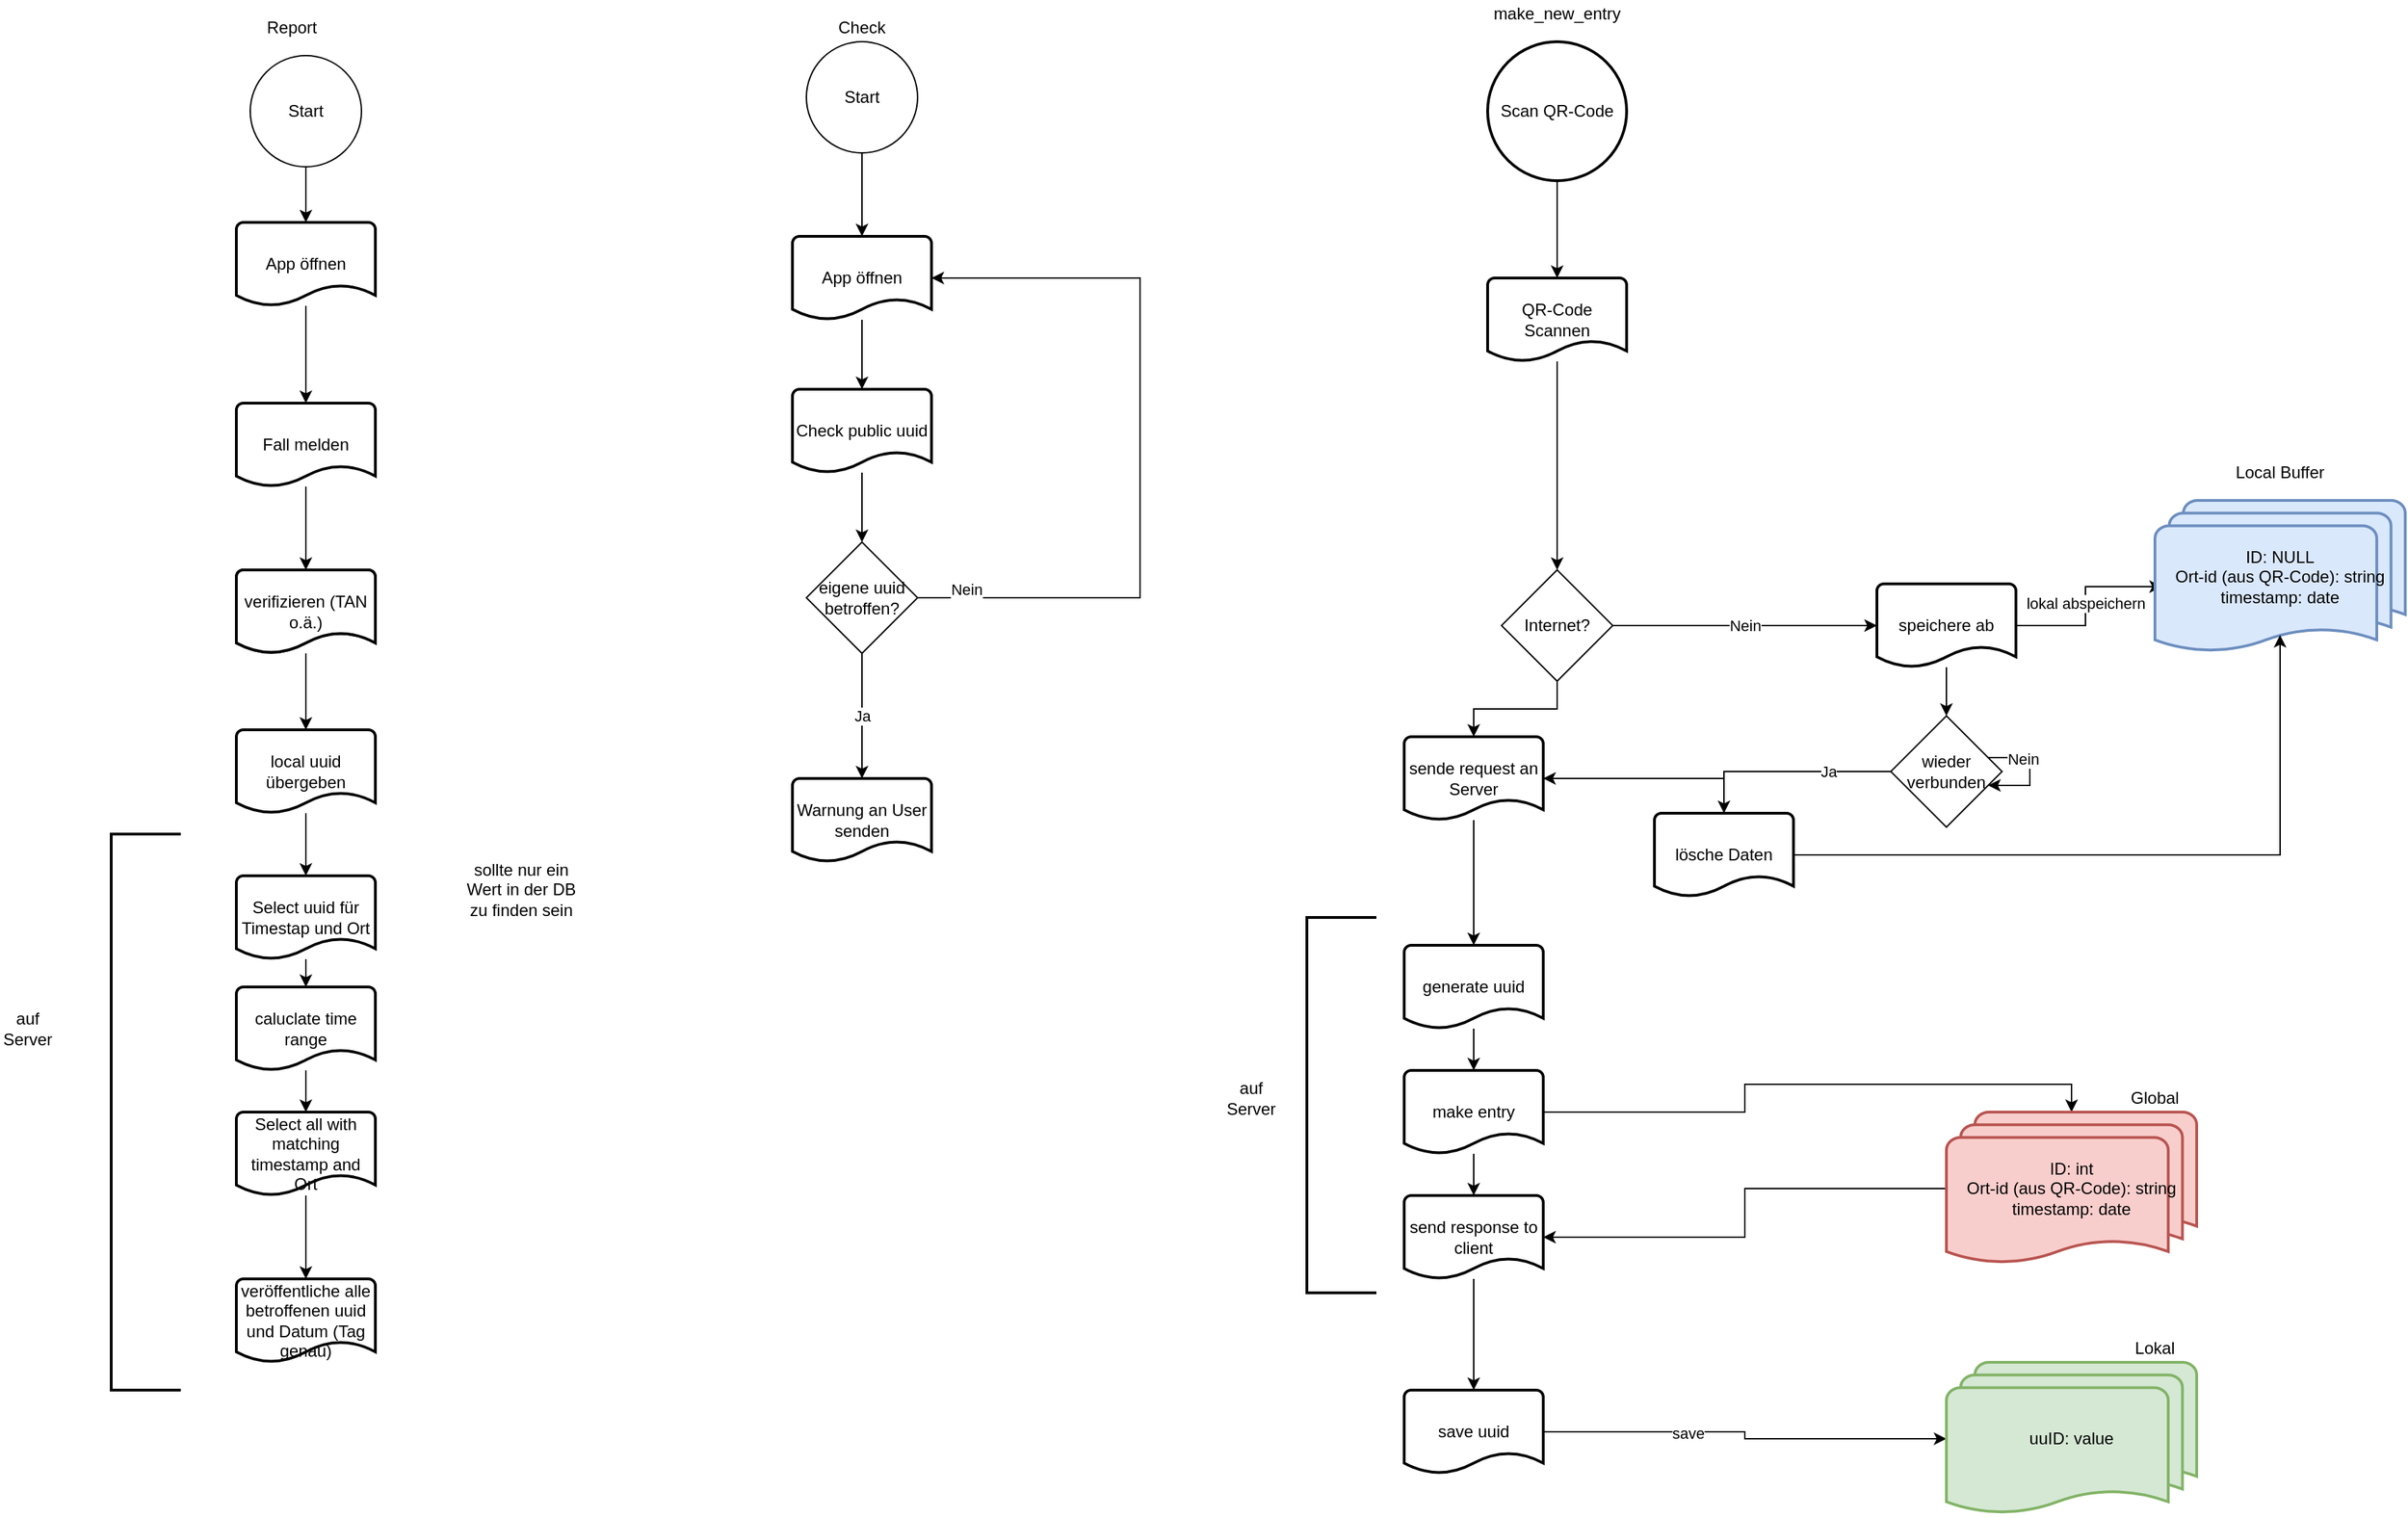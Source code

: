 <mxfile version="13.9.9" type="device"><diagram id="UZbVeIqjKQ_n6iIrZzhW" name="Page-1"><mxGraphModel dx="2600" dy="725" grid="1" gridSize="10" guides="1" tooltips="1" connect="1" arrows="1" fold="1" page="1" pageScale="1" pageWidth="827" pageHeight="1169" math="0" shadow="0"><root><mxCell id="0"/><mxCell id="1" parent="0"/><mxCell id="hw5ZJoV1nXsYv9Vt88Hg-3" style="edgeStyle=orthogonalEdgeStyle;rounded=0;orthogonalLoop=1;jettySize=auto;html=1;entryX=0.5;entryY=0;entryDx=0;entryDy=0;entryPerimeter=0;" parent="1" source="hw5ZJoV1nXsYv9Vt88Hg-1" target="hw5ZJoV1nXsYv9Vt88Hg-4" edge="1"><mxGeometry relative="1" as="geometry"><mxPoint x="190" y="190" as="targetPoint"/></mxGeometry></mxCell><mxCell id="hw5ZJoV1nXsYv9Vt88Hg-1" value="Scan QR-Code" style="strokeWidth=2;html=1;shape=mxgraph.flowchart.start_2;whiteSpace=wrap;" parent="1" vertex="1"><mxGeometry x="140" y="30" width="100" height="100" as="geometry"/></mxCell><mxCell id="hw5ZJoV1nXsYv9Vt88Hg-67" style="edgeStyle=orthogonalEdgeStyle;rounded=0;orthogonalLoop=1;jettySize=auto;html=1;" parent="1" source="hw5ZJoV1nXsYv9Vt88Hg-4" target="hw5ZJoV1nXsYv9Vt88Hg-66" edge="1"><mxGeometry relative="1" as="geometry"/></mxCell><mxCell id="hw5ZJoV1nXsYv9Vt88Hg-4" value="QR-Code Scannen" style="strokeWidth=2;html=1;shape=mxgraph.flowchart.document2;whiteSpace=wrap;size=0.25;shadow=0;sketch=0;" parent="1" vertex="1"><mxGeometry x="140" y="200" width="100" height="60" as="geometry"/></mxCell><mxCell id="hw5ZJoV1nXsYv9Vt88Hg-8" value="lokal abspeichern" style="edgeStyle=orthogonalEdgeStyle;rounded=0;orthogonalLoop=1;jettySize=auto;html=1;entryX=0.028;entryY=0.564;entryDx=0;entryDy=0;entryPerimeter=0;" parent="1" source="hw5ZJoV1nXsYv9Vt88Hg-6" target="hw5ZJoV1nXsYv9Vt88Hg-7" edge="1"><mxGeometry relative="1" as="geometry"/></mxCell><mxCell id="hw5ZJoV1nXsYv9Vt88Hg-72" style="edgeStyle=orthogonalEdgeStyle;rounded=0;orthogonalLoop=1;jettySize=auto;html=1;entryX=0.5;entryY=0;entryDx=0;entryDy=0;" parent="1" source="hw5ZJoV1nXsYv9Vt88Hg-6" target="hw5ZJoV1nXsYv9Vt88Hg-70" edge="1"><mxGeometry relative="1" as="geometry"/></mxCell><mxCell id="hw5ZJoV1nXsYv9Vt88Hg-6" value="speichere ab" style="strokeWidth=2;html=1;shape=mxgraph.flowchart.document2;whiteSpace=wrap;size=0.25;" parent="1" vertex="1"><mxGeometry x="420" y="420" width="100" height="60" as="geometry"/></mxCell><mxCell id="hw5ZJoV1nXsYv9Vt88Hg-7" value="ID: NULL&lt;br&gt;Ort-id (aus QR-Code): string&lt;br&gt;timestamp: date" style="strokeWidth=2;html=1;shape=mxgraph.flowchart.multi-document;whiteSpace=wrap;fillColor=#dae8fc;strokeColor=#6c8ebf;" parent="1" vertex="1"><mxGeometry x="620" y="360" width="180" height="110" as="geometry"/></mxCell><mxCell id="hw5ZJoV1nXsYv9Vt88Hg-19" style="edgeStyle=orthogonalEdgeStyle;rounded=0;orthogonalLoop=1;jettySize=auto;html=1;" parent="1" source="hw5ZJoV1nXsYv9Vt88Hg-9" target="hw5ZJoV1nXsYv9Vt88Hg-15" edge="1"><mxGeometry relative="1" as="geometry"/></mxCell><mxCell id="hw5ZJoV1nXsYv9Vt88Hg-9" value="sende request an Server" style="strokeWidth=2;html=1;shape=mxgraph.flowchart.document2;whiteSpace=wrap;size=0.25;" parent="1" vertex="1"><mxGeometry x="80" y="530" width="100" height="60" as="geometry"/></mxCell><mxCell id="hw5ZJoV1nXsYv9Vt88Hg-21" style="edgeStyle=orthogonalEdgeStyle;rounded=0;orthogonalLoop=1;jettySize=auto;html=1;" parent="1" source="hw5ZJoV1nXsYv9Vt88Hg-15" target="hw5ZJoV1nXsYv9Vt88Hg-20" edge="1"><mxGeometry relative="1" as="geometry"/></mxCell><mxCell id="hw5ZJoV1nXsYv9Vt88Hg-15" value="generate uuid" style="strokeWidth=2;html=1;shape=mxgraph.flowchart.document2;whiteSpace=wrap;size=0.25;" parent="1" vertex="1"><mxGeometry x="80" y="680" width="100" height="60" as="geometry"/></mxCell><mxCell id="hw5ZJoV1nXsYv9Vt88Hg-16" value="" style="strokeWidth=2;html=1;shape=mxgraph.flowchart.annotation_1;align=left;pointerEvents=1;" parent="1" vertex="1"><mxGeometry x="10" y="660" width="50" height="270" as="geometry"/></mxCell><mxCell id="hw5ZJoV1nXsYv9Vt88Hg-18" value="auf Server" style="text;html=1;strokeColor=none;fillColor=none;align=center;verticalAlign=middle;whiteSpace=wrap;rounded=0;" parent="1" vertex="1"><mxGeometry x="-50" y="780" width="40" height="20" as="geometry"/></mxCell><mxCell id="hw5ZJoV1nXsYv9Vt88Hg-25" style="edgeStyle=orthogonalEdgeStyle;rounded=0;orthogonalLoop=1;jettySize=auto;html=1;" parent="1" source="hw5ZJoV1nXsYv9Vt88Hg-20" target="hw5ZJoV1nXsYv9Vt88Hg-22" edge="1"><mxGeometry relative="1" as="geometry"/></mxCell><mxCell id="hw5ZJoV1nXsYv9Vt88Hg-62" style="edgeStyle=orthogonalEdgeStyle;rounded=0;orthogonalLoop=1;jettySize=auto;html=1;entryX=0.5;entryY=0;entryDx=0;entryDy=0;entryPerimeter=0;" parent="1" source="hw5ZJoV1nXsYv9Vt88Hg-20" target="hw5ZJoV1nXsYv9Vt88Hg-23" edge="1"><mxGeometry relative="1" as="geometry"><Array as="points"/></mxGeometry></mxCell><mxCell id="hw5ZJoV1nXsYv9Vt88Hg-20" value="make entry" style="strokeWidth=2;html=1;shape=mxgraph.flowchart.document2;whiteSpace=wrap;size=0.25;" parent="1" vertex="1"><mxGeometry x="80" y="770" width="100" height="60" as="geometry"/></mxCell><mxCell id="hw5ZJoV1nXsYv9Vt88Hg-28" style="edgeStyle=orthogonalEdgeStyle;rounded=0;orthogonalLoop=1;jettySize=auto;html=1;" parent="1" source="hw5ZJoV1nXsYv9Vt88Hg-22" target="hw5ZJoV1nXsYv9Vt88Hg-27" edge="1"><mxGeometry relative="1" as="geometry"/></mxCell><mxCell id="hw5ZJoV1nXsYv9Vt88Hg-22" value="send response to client" style="strokeWidth=2;html=1;shape=mxgraph.flowchart.document2;whiteSpace=wrap;size=0.25;" parent="1" vertex="1"><mxGeometry x="80" y="860" width="100" height="60" as="geometry"/></mxCell><mxCell id="hw5ZJoV1nXsYv9Vt88Hg-24" style="edgeStyle=orthogonalEdgeStyle;rounded=0;orthogonalLoop=1;jettySize=auto;html=1;" parent="1" source="hw5ZJoV1nXsYv9Vt88Hg-23" target="hw5ZJoV1nXsYv9Vt88Hg-22" edge="1"><mxGeometry relative="1" as="geometry"/></mxCell><mxCell id="hw5ZJoV1nXsYv9Vt88Hg-23" value="ID: int&lt;br&gt;Ort-id (aus QR-Code): string&lt;br&gt;timestamp: date" style="strokeWidth=2;html=1;shape=mxgraph.flowchart.multi-document;whiteSpace=wrap;fillColor=#f8cecc;strokeColor=#b85450;" parent="1" vertex="1"><mxGeometry x="470" y="800" width="180" height="110" as="geometry"/></mxCell><mxCell id="hw5ZJoV1nXsYv9Vt88Hg-30" style="edgeStyle=orthogonalEdgeStyle;rounded=0;orthogonalLoop=1;jettySize=auto;html=1;entryX=0;entryY=0.5;entryDx=0;entryDy=0;entryPerimeter=0;" parent="1" source="hw5ZJoV1nXsYv9Vt88Hg-27" target="hw5ZJoV1nXsYv9Vt88Hg-29" edge="1"><mxGeometry relative="1" as="geometry"/></mxCell><mxCell id="hw5ZJoV1nXsYv9Vt88Hg-31" value="save" style="edgeLabel;html=1;align=center;verticalAlign=middle;resizable=0;points=[];" parent="hw5ZJoV1nXsYv9Vt88Hg-30" vertex="1" connectable="0"><mxGeometry x="-0.295" y="-1" relative="1" as="geometry"><mxPoint as="offset"/></mxGeometry></mxCell><mxCell id="hw5ZJoV1nXsYv9Vt88Hg-27" value="save uuid" style="strokeWidth=2;html=1;shape=mxgraph.flowchart.document2;whiteSpace=wrap;size=0.25;" parent="1" vertex="1"><mxGeometry x="80" y="1000" width="100" height="60" as="geometry"/></mxCell><mxCell id="hw5ZJoV1nXsYv9Vt88Hg-29" value="uuID: value" style="strokeWidth=2;html=1;shape=mxgraph.flowchart.multi-document;whiteSpace=wrap;fillColor=#d5e8d4;strokeColor=#82b366;" parent="1" vertex="1"><mxGeometry x="470" y="980" width="180" height="110" as="geometry"/></mxCell><mxCell id="hw5ZJoV1nXsYv9Vt88Hg-34" style="edgeStyle=orthogonalEdgeStyle;rounded=0;orthogonalLoop=1;jettySize=auto;html=1;" parent="1" source="hw5ZJoV1nXsYv9Vt88Hg-32" target="hw5ZJoV1nXsYv9Vt88Hg-33" edge="1"><mxGeometry relative="1" as="geometry"/></mxCell><mxCell id="hw5ZJoV1nXsYv9Vt88Hg-32" value="Start" style="ellipse;whiteSpace=wrap;html=1;aspect=fixed;" parent="1" vertex="1"><mxGeometry x="-750" y="40" width="80" height="80" as="geometry"/></mxCell><mxCell id="hw5ZJoV1nXsYv9Vt88Hg-36" style="edgeStyle=orthogonalEdgeStyle;rounded=0;orthogonalLoop=1;jettySize=auto;html=1;" parent="1" source="hw5ZJoV1nXsYv9Vt88Hg-33" target="hw5ZJoV1nXsYv9Vt88Hg-35" edge="1"><mxGeometry relative="1" as="geometry"/></mxCell><mxCell id="hw5ZJoV1nXsYv9Vt88Hg-33" value="App öffnen" style="strokeWidth=2;html=1;shape=mxgraph.flowchart.document2;whiteSpace=wrap;size=0.25;" parent="1" vertex="1"><mxGeometry x="-760" y="160" width="100" height="60" as="geometry"/></mxCell><mxCell id="hw5ZJoV1nXsYv9Vt88Hg-38" style="edgeStyle=orthogonalEdgeStyle;rounded=0;orthogonalLoop=1;jettySize=auto;html=1;entryX=0.5;entryY=0;entryDx=0;entryDy=0;" parent="1" source="hw5ZJoV1nXsYv9Vt88Hg-35" target="hw5ZJoV1nXsYv9Vt88Hg-37" edge="1"><mxGeometry relative="1" as="geometry"/></mxCell><mxCell id="hw5ZJoV1nXsYv9Vt88Hg-35" value="Fall melden" style="strokeWidth=2;html=1;shape=mxgraph.flowchart.document2;whiteSpace=wrap;size=0.25;" parent="1" vertex="1"><mxGeometry x="-760" y="290" width="100" height="60" as="geometry"/></mxCell><mxCell id="hw5ZJoV1nXsYv9Vt88Hg-37" value="verifizieren" style="strokeWidth=2;html=1;shape=mxgraph.flowchart.document2;whiteSpace=wrap;size=0.25;" parent="1" vertex="1"><mxGeometry x="-760" y="410" width="100" height="60" as="geometry"/></mxCell><mxCell id="hw5ZJoV1nXsYv9Vt88Hg-42" style="edgeStyle=orthogonalEdgeStyle;rounded=0;orthogonalLoop=1;jettySize=auto;html=1;" parent="1" source="hw5ZJoV1nXsYv9Vt88Hg-39" target="hw5ZJoV1nXsYv9Vt88Hg-41" edge="1"><mxGeometry relative="1" as="geometry"/></mxCell><mxCell id="hw5ZJoV1nXsYv9Vt88Hg-39" value="verifizieren (TAN o.ä.)" style="strokeWidth=2;html=1;shape=mxgraph.flowchart.document2;whiteSpace=wrap;size=0.25;" parent="1" vertex="1"><mxGeometry x="-760" y="410" width="100" height="60" as="geometry"/></mxCell><mxCell id="hw5ZJoV1nXsYv9Vt88Hg-46" style="edgeStyle=orthogonalEdgeStyle;rounded=0;orthogonalLoop=1;jettySize=auto;html=1;entryX=0.5;entryY=0;entryDx=0;entryDy=0;" parent="1" source="hw5ZJoV1nXsYv9Vt88Hg-41" target="hw5ZJoV1nXsYv9Vt88Hg-45" edge="1"><mxGeometry relative="1" as="geometry"/></mxCell><mxCell id="hw5ZJoV1nXsYv9Vt88Hg-41" value="local uuid übergeben" style="strokeWidth=2;html=1;shape=mxgraph.flowchart.document2;whiteSpace=wrap;size=0.25;" parent="1" vertex="1"><mxGeometry x="-760" y="525" width="100" height="60" as="geometry"/></mxCell><mxCell id="hw5ZJoV1nXsYv9Vt88Hg-43" value="" style="strokeWidth=2;html=1;shape=mxgraph.flowchart.annotation_1;align=left;pointerEvents=1;" parent="1" vertex="1"><mxGeometry x="-850" y="600" width="50" height="400" as="geometry"/></mxCell><mxCell id="hw5ZJoV1nXsYv9Vt88Hg-44" value="auf Server" style="text;html=1;strokeColor=none;fillColor=none;align=center;verticalAlign=middle;whiteSpace=wrap;rounded=0;" parent="1" vertex="1"><mxGeometry x="-930" y="730" width="40" height="20" as="geometry"/></mxCell><mxCell id="hw5ZJoV1nXsYv9Vt88Hg-86" style="edgeStyle=orthogonalEdgeStyle;rounded=0;orthogonalLoop=1;jettySize=auto;html=1;" parent="1" source="hw5ZJoV1nXsYv9Vt88Hg-45" target="hw5ZJoV1nXsYv9Vt88Hg-85" edge="1"><mxGeometry relative="1" as="geometry"/></mxCell><mxCell id="hw5ZJoV1nXsYv9Vt88Hg-45" value="Select uuid für Timestap und Ort" style="strokeWidth=2;html=1;shape=mxgraph.flowchart.document2;whiteSpace=wrap;size=0.25;" parent="1" vertex="1"><mxGeometry x="-760" y="630" width="100" height="60" as="geometry"/></mxCell><mxCell id="hw5ZJoV1nXsYv9Vt88Hg-50" style="edgeStyle=orthogonalEdgeStyle;rounded=0;orthogonalLoop=1;jettySize=auto;html=1;" parent="1" source="hw5ZJoV1nXsYv9Vt88Hg-47" target="hw5ZJoV1nXsYv9Vt88Hg-49" edge="1"><mxGeometry relative="1" as="geometry"/></mxCell><mxCell id="hw5ZJoV1nXsYv9Vt88Hg-47" value="Select all with matching timestamp and Ort" style="strokeWidth=2;html=1;shape=mxgraph.flowchart.document2;whiteSpace=wrap;size=0.25;" parent="1" vertex="1"><mxGeometry x="-760" y="800" width="100" height="60" as="geometry"/></mxCell><mxCell id="hw5ZJoV1nXsYv9Vt88Hg-49" value="veröffentliche alle betroffenen uuid und Datum (Tag genau)" style="strokeWidth=2;html=1;shape=mxgraph.flowchart.document2;whiteSpace=wrap;size=0.25;" parent="1" vertex="1"><mxGeometry x="-760" y="920" width="100" height="60" as="geometry"/></mxCell><mxCell id="hw5ZJoV1nXsYv9Vt88Hg-53" style="edgeStyle=orthogonalEdgeStyle;rounded=0;orthogonalLoop=1;jettySize=auto;html=1;" parent="1" source="hw5ZJoV1nXsYv9Vt88Hg-51" target="hw5ZJoV1nXsYv9Vt88Hg-52" edge="1"><mxGeometry relative="1" as="geometry"/></mxCell><mxCell id="hw5ZJoV1nXsYv9Vt88Hg-51" value="Start" style="ellipse;whiteSpace=wrap;html=1;aspect=fixed;" parent="1" vertex="1"><mxGeometry x="-350" y="30" width="80" height="80" as="geometry"/></mxCell><mxCell id="hw5ZJoV1nXsYv9Vt88Hg-55" style="edgeStyle=orthogonalEdgeStyle;rounded=0;orthogonalLoop=1;jettySize=auto;html=1;" parent="1" source="hw5ZJoV1nXsYv9Vt88Hg-52" target="hw5ZJoV1nXsYv9Vt88Hg-54" edge="1"><mxGeometry relative="1" as="geometry"/></mxCell><mxCell id="hw5ZJoV1nXsYv9Vt88Hg-52" value="App öffnen" style="strokeWidth=2;html=1;shape=mxgraph.flowchart.document2;whiteSpace=wrap;size=0.25;" parent="1" vertex="1"><mxGeometry x="-360" y="170" width="100" height="60" as="geometry"/></mxCell><mxCell id="hw5ZJoV1nXsYv9Vt88Hg-57" style="edgeStyle=orthogonalEdgeStyle;rounded=0;orthogonalLoop=1;jettySize=auto;html=1;" parent="1" source="hw5ZJoV1nXsYv9Vt88Hg-54" target="hw5ZJoV1nXsYv9Vt88Hg-56" edge="1"><mxGeometry relative="1" as="geometry"/></mxCell><mxCell id="hw5ZJoV1nXsYv9Vt88Hg-54" value="Check public uuid" style="strokeWidth=2;html=1;shape=mxgraph.flowchart.document2;whiteSpace=wrap;size=0.25;" parent="1" vertex="1"><mxGeometry x="-360" y="280" width="100" height="60" as="geometry"/></mxCell><mxCell id="hw5ZJoV1nXsYv9Vt88Hg-58" style="edgeStyle=orthogonalEdgeStyle;rounded=0;orthogonalLoop=1;jettySize=auto;html=1;entryX=1;entryY=0.5;entryDx=0;entryDy=0;" parent="1" source="hw5ZJoV1nXsYv9Vt88Hg-56" target="hw5ZJoV1nXsYv9Vt88Hg-52" edge="1"><mxGeometry relative="1" as="geometry"><Array as="points"><mxPoint x="-110" y="430"/><mxPoint x="-110" y="200"/></Array></mxGeometry></mxCell><mxCell id="hw5ZJoV1nXsYv9Vt88Hg-59" value="Nein" style="edgeLabel;html=1;align=center;verticalAlign=middle;resizable=0;points=[];" parent="hw5ZJoV1nXsYv9Vt88Hg-58" vertex="1" connectable="0"><mxGeometry x="-0.873" y="6" relative="1" as="geometry"><mxPoint as="offset"/></mxGeometry></mxCell><mxCell id="hw5ZJoV1nXsYv9Vt88Hg-61" value="Ja" style="edgeStyle=orthogonalEdgeStyle;rounded=0;orthogonalLoop=1;jettySize=auto;html=1;" parent="1" source="hw5ZJoV1nXsYv9Vt88Hg-56" target="hw5ZJoV1nXsYv9Vt88Hg-60" edge="1"><mxGeometry relative="1" as="geometry"/></mxCell><mxCell id="hw5ZJoV1nXsYv9Vt88Hg-56" value="eigene uuid betroffen?" style="rhombus;whiteSpace=wrap;html=1;" parent="1" vertex="1"><mxGeometry x="-350" y="390" width="80" height="80" as="geometry"/></mxCell><mxCell id="hw5ZJoV1nXsYv9Vt88Hg-60" value="Warnung an User senden" style="strokeWidth=2;html=1;shape=mxgraph.flowchart.document2;whiteSpace=wrap;size=0.25;" parent="1" vertex="1"><mxGeometry x="-360" y="560" width="100" height="60" as="geometry"/></mxCell><mxCell id="hw5ZJoV1nXsYv9Vt88Hg-63" value="Local Buffer" style="text;html=1;strokeColor=none;fillColor=none;align=center;verticalAlign=middle;whiteSpace=wrap;rounded=0;" parent="1" vertex="1"><mxGeometry x="665" y="330" width="90" height="20" as="geometry"/></mxCell><mxCell id="hw5ZJoV1nXsYv9Vt88Hg-64" value="Global" style="text;html=1;strokeColor=none;fillColor=none;align=center;verticalAlign=middle;whiteSpace=wrap;rounded=0;" parent="1" vertex="1"><mxGeometry x="600" y="780" width="40" height="20" as="geometry"/></mxCell><mxCell id="hw5ZJoV1nXsYv9Vt88Hg-65" value="Lokal" style="text;html=1;strokeColor=none;fillColor=none;align=center;verticalAlign=middle;whiteSpace=wrap;rounded=0;" parent="1" vertex="1"><mxGeometry x="600" y="960" width="40" height="20" as="geometry"/></mxCell><mxCell id="hw5ZJoV1nXsYv9Vt88Hg-68" style="edgeStyle=orthogonalEdgeStyle;rounded=0;orthogonalLoop=1;jettySize=auto;html=1;exitX=0.5;exitY=1;exitDx=0;exitDy=0;" parent="1" source="hw5ZJoV1nXsYv9Vt88Hg-66" target="hw5ZJoV1nXsYv9Vt88Hg-9" edge="1"><mxGeometry relative="1" as="geometry"/></mxCell><mxCell id="hw5ZJoV1nXsYv9Vt88Hg-69" value="Nein" style="edgeStyle=orthogonalEdgeStyle;rounded=0;orthogonalLoop=1;jettySize=auto;html=1;" parent="1" source="hw5ZJoV1nXsYv9Vt88Hg-66" target="hw5ZJoV1nXsYv9Vt88Hg-6" edge="1"><mxGeometry relative="1" as="geometry"><Array as="points"><mxPoint x="280" y="450"/></Array></mxGeometry></mxCell><mxCell id="hw5ZJoV1nXsYv9Vt88Hg-66" value="Internet?" style="rhombus;whiteSpace=wrap;html=1;" parent="1" vertex="1"><mxGeometry x="150" y="410" width="80" height="80" as="geometry"/></mxCell><mxCell id="hw5ZJoV1nXsYv9Vt88Hg-74" style="edgeStyle=orthogonalEdgeStyle;rounded=0;orthogonalLoop=1;jettySize=auto;html=1;entryX=1;entryY=0.5;entryDx=0;entryDy=0;" parent="1" source="hw5ZJoV1nXsYv9Vt88Hg-70" target="hw5ZJoV1nXsYv9Vt88Hg-9" edge="1"><mxGeometry relative="1" as="geometry"><Array as="points"><mxPoint x="310" y="555"/><mxPoint x="310" y="560"/></Array></mxGeometry></mxCell><mxCell id="hw5ZJoV1nXsYv9Vt88Hg-75" style="edgeStyle=orthogonalEdgeStyle;rounded=0;orthogonalLoop=1;jettySize=auto;html=1;entryX=0.5;entryY=0;entryDx=0;entryDy=0;" parent="1" source="hw5ZJoV1nXsYv9Vt88Hg-70" target="hw5ZJoV1nXsYv9Vt88Hg-73" edge="1"><mxGeometry relative="1" as="geometry"/></mxCell><mxCell id="hw5ZJoV1nXsYv9Vt88Hg-78" value="Ja" style="edgeLabel;html=1;align=center;verticalAlign=middle;resizable=0;points=[];" parent="hw5ZJoV1nXsYv9Vt88Hg-75" vertex="1" connectable="0"><mxGeometry x="-0.403" relative="1" as="geometry"><mxPoint as="offset"/></mxGeometry></mxCell><mxCell id="hw5ZJoV1nXsYv9Vt88Hg-70" value="wieder verbunden" style="rhombus;whiteSpace=wrap;html=1;" parent="1" vertex="1"><mxGeometry x="430" y="515" width="80" height="80" as="geometry"/></mxCell><mxCell id="hw5ZJoV1nXsYv9Vt88Hg-76" style="edgeStyle=orthogonalEdgeStyle;rounded=0;orthogonalLoop=1;jettySize=auto;html=1;entryX=0.5;entryY=0.88;entryDx=0;entryDy=0;entryPerimeter=0;" parent="1" source="hw5ZJoV1nXsYv9Vt88Hg-73" target="hw5ZJoV1nXsYv9Vt88Hg-7" edge="1"><mxGeometry relative="1" as="geometry"/></mxCell><mxCell id="hw5ZJoV1nXsYv9Vt88Hg-73" value="lösche Daten" style="strokeWidth=2;html=1;shape=mxgraph.flowchart.document2;whiteSpace=wrap;size=0.25;" parent="1" vertex="1"><mxGeometry x="260" y="585" width="100" height="60" as="geometry"/></mxCell><mxCell id="hw5ZJoV1nXsYv9Vt88Hg-77" style="edgeStyle=orthogonalEdgeStyle;rounded=0;orthogonalLoop=1;jettySize=auto;html=1;" parent="1" source="hw5ZJoV1nXsYv9Vt88Hg-70" target="hw5ZJoV1nXsYv9Vt88Hg-70" edge="1"><mxGeometry relative="1" as="geometry"/></mxCell><mxCell id="hw5ZJoV1nXsYv9Vt88Hg-79" value="Nein" style="edgeLabel;html=1;align=center;verticalAlign=middle;resizable=0;points=[];" parent="hw5ZJoV1nXsYv9Vt88Hg-77" vertex="1" connectable="0"><mxGeometry x="-0.382" y="-1" relative="1" as="geometry"><mxPoint as="offset"/></mxGeometry></mxCell><mxCell id="hw5ZJoV1nXsYv9Vt88Hg-80" value="sollte nur ein Wert in der DB zu finden sein" style="text;html=1;strokeColor=none;fillColor=none;align=center;verticalAlign=middle;whiteSpace=wrap;rounded=0;" parent="1" vertex="1"><mxGeometry x="-600" y="630" width="90" height="20" as="geometry"/></mxCell><mxCell id="hw5ZJoV1nXsYv9Vt88Hg-81" value="Report" style="text;html=1;strokeColor=none;fillColor=none;align=center;verticalAlign=middle;whiteSpace=wrap;rounded=0;" parent="1" vertex="1"><mxGeometry x="-740" y="10" width="40" height="20" as="geometry"/></mxCell><mxCell id="hw5ZJoV1nXsYv9Vt88Hg-82" value="make_new_entry" style="text;html=1;strokeColor=none;fillColor=none;align=center;verticalAlign=middle;whiteSpace=wrap;rounded=0;" parent="1" vertex="1"><mxGeometry x="170" width="40" height="20" as="geometry"/></mxCell><mxCell id="hw5ZJoV1nXsYv9Vt88Hg-83" value="Check" style="text;html=1;strokeColor=none;fillColor=none;align=center;verticalAlign=middle;whiteSpace=wrap;rounded=0;" parent="1" vertex="1"><mxGeometry x="-330" y="10" width="40" height="20" as="geometry"/></mxCell><mxCell id="hw5ZJoV1nXsYv9Vt88Hg-87" style="edgeStyle=orthogonalEdgeStyle;rounded=0;orthogonalLoop=1;jettySize=auto;html=1;" parent="1" source="hw5ZJoV1nXsYv9Vt88Hg-85" target="hw5ZJoV1nXsYv9Vt88Hg-47" edge="1"><mxGeometry relative="1" as="geometry"/></mxCell><mxCell id="hw5ZJoV1nXsYv9Vt88Hg-85" value="caluclate time range" style="strokeWidth=2;html=1;shape=mxgraph.flowchart.document2;whiteSpace=wrap;size=0.25;" parent="1" vertex="1"><mxGeometry x="-760" y="710" width="100" height="60" as="geometry"/></mxCell></root></mxGraphModel></diagram></mxfile>